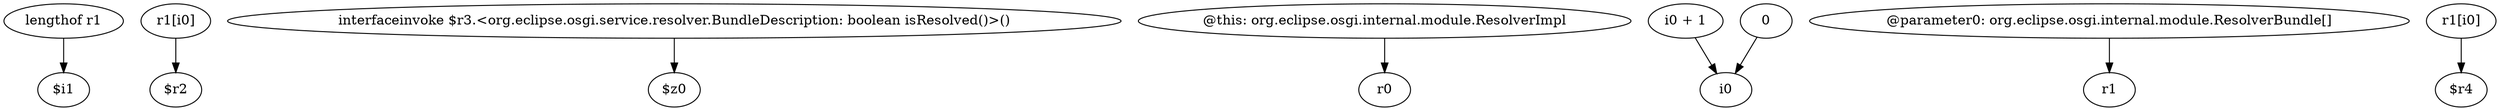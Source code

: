 digraph g {
0[label="lengthof r1"]
1[label="$i1"]
0->1[label=""]
2[label="r1[i0]"]
3[label="$r2"]
2->3[label=""]
4[label="interfaceinvoke $r3.<org.eclipse.osgi.service.resolver.BundleDescription: boolean isResolved()>()"]
5[label="$z0"]
4->5[label=""]
6[label="@this: org.eclipse.osgi.internal.module.ResolverImpl"]
7[label="r0"]
6->7[label=""]
8[label="i0 + 1"]
9[label="i0"]
8->9[label=""]
10[label="@parameter0: org.eclipse.osgi.internal.module.ResolverBundle[]"]
11[label="r1"]
10->11[label=""]
12[label="r1[i0]"]
13[label="$r4"]
12->13[label=""]
14[label="0"]
14->9[label=""]
}